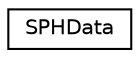 digraph G
{
  edge [fontname="Helvetica",fontsize="10",labelfontname="Helvetica",labelfontsize="10"];
  node [fontname="Helvetica",fontsize="10",shape=record];
  rankdir=LR;
  Node1 [label="SPHData",height=0.2,width=0.4,color="black", fillcolor="white", style="filled",URL="$d2/d3d/structSPHData.html"];
}
